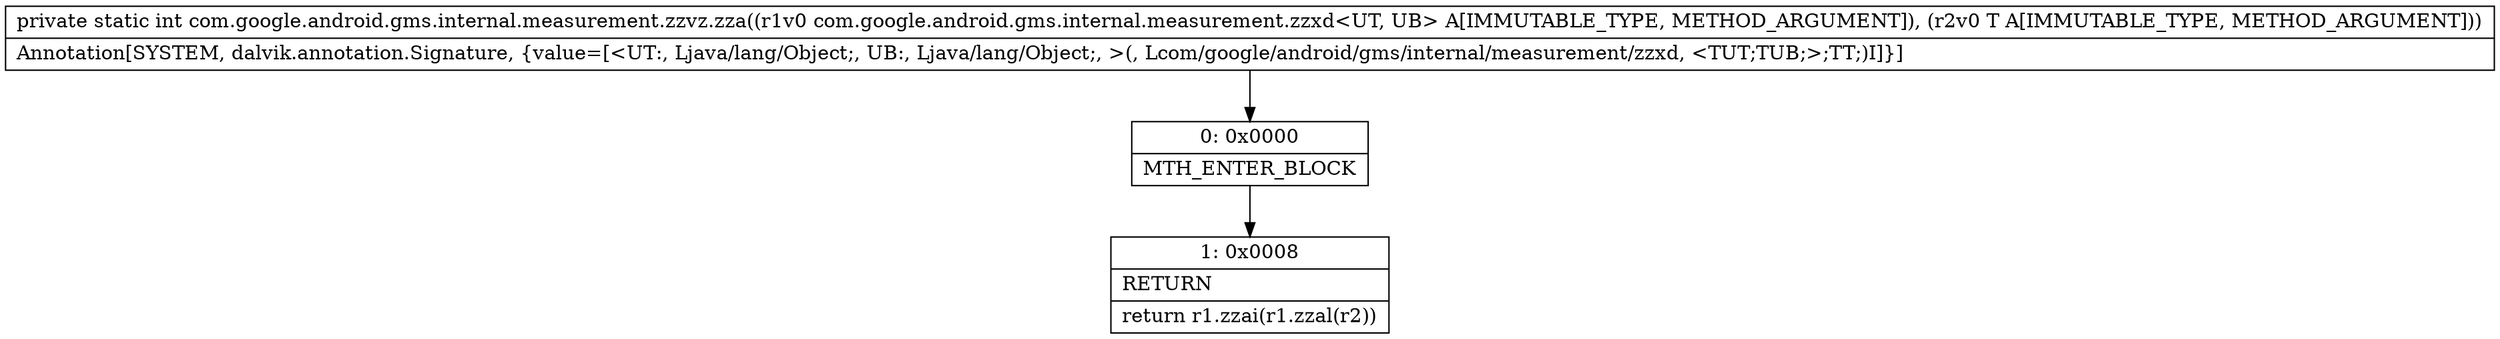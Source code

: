 digraph "CFG forcom.google.android.gms.internal.measurement.zzvz.zza(Lcom\/google\/android\/gms\/internal\/measurement\/zzxd;Ljava\/lang\/Object;)I" {
Node_0 [shape=record,label="{0\:\ 0x0000|MTH_ENTER_BLOCK\l}"];
Node_1 [shape=record,label="{1\:\ 0x0008|RETURN\l|return r1.zzai(r1.zzal(r2))\l}"];
MethodNode[shape=record,label="{private static int com.google.android.gms.internal.measurement.zzvz.zza((r1v0 com.google.android.gms.internal.measurement.zzxd\<UT, UB\> A[IMMUTABLE_TYPE, METHOD_ARGUMENT]), (r2v0 T A[IMMUTABLE_TYPE, METHOD_ARGUMENT]))  | Annotation[SYSTEM, dalvik.annotation.Signature, \{value=[\<UT:, Ljava\/lang\/Object;, UB:, Ljava\/lang\/Object;, \>(, Lcom\/google\/android\/gms\/internal\/measurement\/zzxd, \<TUT;TUB;\>;TT;)I]\}]\l}"];
MethodNode -> Node_0;
Node_0 -> Node_1;
}

